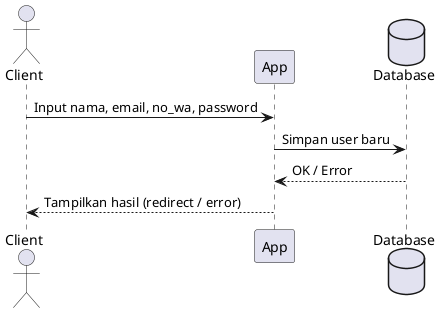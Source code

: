 @startuml
actor Client
participant App
database Database

Client -> App: Input nama, email, no_wa, password
App -> Database: Simpan user baru
Database --> App: OK / Error
App --> Client: Tampilkan hasil (redirect / error)
@enduml
